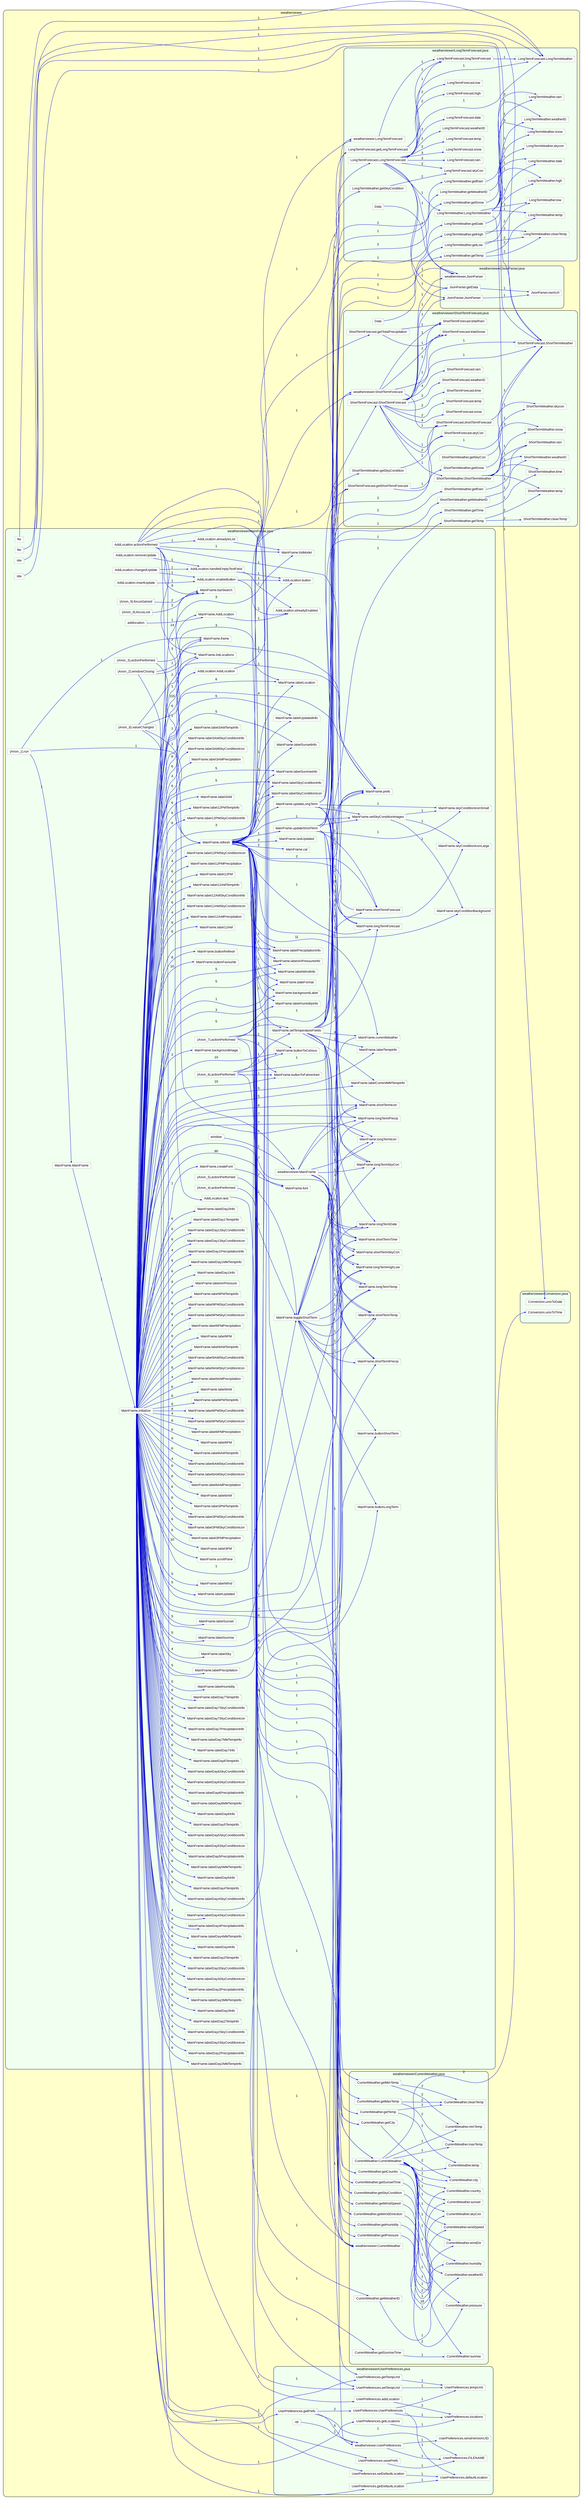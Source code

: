 digraph "" {
  graph [pack="true", packmode="clust", ranksep="1.0", style="rounded,filled", bgcolor="white", fontname="Arial", fontsize="12", label="", compound="true", fillcolor="#FFFFCC", rankdir="LR"];
  node [shape="rectangle", node_initialized="no", fixedsize="false", style="filled", color="grey", fontname="Arial", fontsize="12", width="0.0", height="0.0", fillcolor="white", label="", compound="true"];
  edge [arrowtail="none", dir="forward", arrowhead="normal", fontcolor="black", arrowsize="0.5", ltail="", lhead="", color="black", fontname="Arial", fontsize="12", label="", compound="true"];
  subgraph "cluster_1" {
    graph [label="weatherviewer", fillcolor="#FFFFCC"];
    subgraph "cluster_2" {
      graph [label="weatherviewer/ShortTermForecast.java", fillcolor="#F0FFF0"];
      __N3 [shape="note", style="filled", color="#bebebe", label="ShortTermForecast.ShortTermWeather", fillcolor="#ffffff"];
      __N8 [shape="note", style="filled", color="#bebebe", label="weatherviewer.ShortTermForecast", fillcolor="#ffffff"];
      __N9 [shape="note", style="filled", color="#bebebe", label="ShortTermForecast.shortTermForecast", fillcolor="#ffffff"];
      __N10 [shape="note", style="filled", color="#bebebe", label="ShortTermForecast.totalRain", fillcolor="#ffffff"];
      __N11 [shape="note", style="filled", color="#bebebe", label="ShortTermForecast.totalSnow", fillcolor="#ffffff"];
      __N12 [shape="note", style="filled", color="#bebebe", label="ShortTermWeather.rain", fillcolor="#ffffff"];
      __N13 [shape="note", style="filled", color="#bebebe", label="ShortTermWeather.ShortTermWeather", fillcolor="#ffffff"];
      __N14 [shape="note", style="filled", color="#bebebe", label="ShortTermWeather.skycon", fillcolor="#ffffff"];
      __N15 [shape="note", style="filled", color="#bebebe", label="ShortTermWeather.snow", fillcolor="#ffffff"];
      __N16 [shape="note", style="filled", color="#bebebe", label="ShortTermWeather.temp", fillcolor="#ffffff"];
      __N17 [shape="note", style="filled", color="#bebebe", label="ShortTermWeather.time", fillcolor="#ffffff"];
      __N18 [shape="note", style="filled", color="#bebebe", label="ShortTermWeather.weatherID", fillcolor="#ffffff"];
      __N19 [shape="note", style="filled", color="#bebebe", label="ShortTermWeather.getRain", fillcolor="#ffffff"];
      __N20 [shape="note", style="filled", color="#bebebe", label="ShortTermWeather.getSkyCon", fillcolor="#ffffff"];
      __N21 [shape="note", style="filled", color="#bebebe", label="ShortTermForecast.skyCon", fillcolor="#ffffff"];
      __N22 [shape="note", style="filled", color="#bebebe", label="ShortTermWeather.getSkyCondition", fillcolor="#ffffff"];
      __N23 [shape="note", style="filled", color="#bebebe", label="ShortTermWeather.getSnow", fillcolor="#ffffff"];
      __N24 [shape="note", style="filled", color="#bebebe", label="ShortTermWeather.cleanTemp", fillcolor="#ffffff"];
      __N25 [shape="note", style="filled", color="#bebebe", label="ShortTermWeather.getTemp", fillcolor="#ffffff"];
      __N26 [shape="note", style="filled", color="#bebebe", label="ShortTermWeather.getTime", fillcolor="#ffffff"];
      __N27 [shape="note", style="filled", color="#bebebe", label="ShortTermWeather.getWeatherID", fillcolor="#ffffff"];
      __N28 [shape="note", style="filled", color="#bebebe", label="ShortTermForecast.ShortTermForecast", fillcolor="#ffffff"];
      __N29 [shape="note", style="filled", color="#bebebe", label="ShortTermForecast.rain", fillcolor="#ffffff"];
      __N30 [shape="note", style="filled", color="#bebebe", label="ShortTermForecast.snow", fillcolor="#ffffff"];
      __N31 [shape="note", style="filled", color="#bebebe", label="ShortTermForecast.temp", fillcolor="#ffffff"];
      __N32 [shape="note", style="filled", color="#bebebe", label="ShortTermForecast.time", fillcolor="#ffffff"];
      __N33 [shape="note", style="filled", color="#bebebe", label="ShortTermForecast.weatherID", fillcolor="#ffffff"];
      __N38 [shape="note", style="filled", color="#bebebe", label="Data", fillcolor="#ffffff"];
      __N39 [shape="note", style="filled", color="#bebebe", label="ShortTermForecast.getShortTermForecast", fillcolor="#ffffff"];
      __N40 [shape="note", style="filled", color="#bebebe", label="ShortTermForecast.getTotalPrecipitation", fillcolor="#ffffff"];
      __N304 [shape="none", style="invis,none", label=""];
      __N8 -> __N3 [arrowtail="none", dir="forward", arrowhead="normal", color="#0000cd", label="1"];
      __N8 -> __N9 [arrowtail="none", dir="forward", arrowhead="normal", color="#0000cd", label="1"];
      __N8 -> __N10 [arrowtail="none", dir="forward", arrowhead="normal", color="#0000cd", label="1"];
      __N8 -> __N11 [arrowtail="none", dir="forward", arrowhead="normal", color="#0000cd", label="1"];
      __N13 -> __N12 [arrowtail="none", dir="forward", arrowhead="normal", color="#0000cd", label="1"];
      __N13 -> __N14 [arrowtail="none", dir="forward", arrowhead="normal", color="#0000cd", label="1"];
      __N13 -> __N15 [arrowtail="none", dir="forward", arrowhead="normal", color="#0000cd", label="1"];
      __N13 -> __N16 [arrowtail="none", dir="forward", arrowhead="normal", color="#0000cd", label="1"];
      __N13 -> __N17 [arrowtail="none", dir="forward", arrowhead="normal", color="#0000cd", label="1"];
      __N13 -> __N18 [arrowtail="none", dir="forward", arrowhead="normal", color="#0000cd", label="1"];
      __N19 -> __N12 [arrowtail="none", dir="forward", arrowhead="normal", color="#0000cd", label="3"];
      __N20 -> __N14 [arrowtail="none", dir="forward", arrowhead="normal", color="#0000cd", label="1"];
      __N22 -> __N21 [arrowtail="none", dir="forward", arrowhead="normal", color="#0000cd", label="2"];
      __N23 -> __N15 [arrowtail="none", dir="forward", arrowhead="normal", color="#0000cd", label="3"];
      __N25 -> __N24 [arrowtail="none", dir="forward", arrowhead="normal", color="#0000cd", label="2"];
      __N25 -> __N16 [arrowtail="none", dir="forward", arrowhead="normal", color="#0000cd", label="2"];
      __N26 -> __N17 [arrowtail="none", dir="forward", arrowhead="normal", color="#0000cd", label="1"];
      __N27 -> __N18 [arrowtail="none", dir="forward", arrowhead="normal", color="#0000cd", label="1"];
      __N28 -> __N3 [arrowtail="none", dir="forward", arrowhead="normal", color="#0000cd", label="1"];
      __N28 -> __N13 [arrowtail="none", dir="forward", arrowhead="normal", color="#0000cd", label="1"];
      __N28 -> __N29 [arrowtail="none", dir="forward", arrowhead="normal", color="#0000cd", label="4"];
      __N28 -> __N9 [arrowtail="none", dir="forward", arrowhead="normal", color="#0000cd", label="1"];
      __N28 -> __N21 [arrowtail="none", dir="forward", arrowhead="normal", color="#0000cd", label="2"];
      __N28 -> __N30 [arrowtail="none", dir="forward", arrowhead="normal", color="#0000cd", label="4"];
      __N28 -> __N31 [arrowtail="none", dir="forward", arrowhead="normal", color="#0000cd", label="2"];
      __N28 -> __N32 [arrowtail="none", dir="forward", arrowhead="normal", color="#0000cd", label="2"];
      __N28 -> __N10 [arrowtail="none", dir="forward", arrowhead="normal", color="#0000cd", label="1"];
      __N28 -> __N11 [arrowtail="none", dir="forward", arrowhead="normal", color="#0000cd", label="1"];
      __N28 -> __N33 [arrowtail="none", dir="forward", arrowhead="normal", color="#0000cd", label="2"];
      __N39 -> __N3 [arrowtail="none", dir="forward", arrowhead="normal", color="#0000cd", label="1"];
      __N39 -> __N9 [arrowtail="none", dir="forward", arrowhead="normal", color="#0000cd", label="1"];
      __N40 -> __N10 [arrowtail="none", dir="forward", arrowhead="normal", color="#0000cd", label="1"];
      __N40 -> __N11 [arrowtail="none", dir="forward", arrowhead="normal", color="#0000cd", label="1"];
      __N9 -> __N3 [arrowtail="none", dir="forward", arrowhead="normal", color="#0000cd", label="1"];
    }
    subgraph "cluster_4" {
      graph [label="weatherviewer/MainFrame.java", fillcolor="#F0FFF0"];
      __N5 [shape="none", style="invis,none", label=""];
      __N90 [shape="note", style="filled", color="#bebebe", label="MainFrame.longTermDate", fillcolor="#ffffff"];
      __N91 [shape="note", style="filled", color="#bebebe", label="weatherviewer.MainFrame", fillcolor="#ffffff"];
      __N92 [shape="note", style="filled", color="#bebebe", label="MainFrame.longTermHighLow", fillcolor="#ffffff"];
      __N93 [shape="note", style="filled", color="#bebebe", label="MainFrame.longTermIcon", fillcolor="#ffffff"];
      __N94 [shape="note", style="filled", color="#bebebe", label="MainFrame.longTermPrecip", fillcolor="#ffffff"];
      __N95 [shape="note", style="filled", color="#bebebe", label="MainFrame.longTermSkyCon", fillcolor="#ffffff"];
      __N96 [shape="note", style="filled", color="#bebebe", label="MainFrame.longTermTemp", fillcolor="#ffffff"];
      __N97 [shape="note", style="filled", color="#bebebe", label="MainFrame.shortTermIcon", fillcolor="#ffffff"];
      __N98 [shape="note", style="filled", color="#bebebe", label="MainFrame.shortTermPrecip", fillcolor="#ffffff"];
      __N99 [shape="note", style="filled", color="#bebebe", label="MainFrame.shortTermSkyCon", fillcolor="#ffffff"];
      __N100 [shape="note", style="filled", color="#bebebe", label="MainFrame.shortTermTemp", fillcolor="#ffffff"];
      __N101 [shape="note", style="filled", color="#bebebe", label="MainFrame.shortTermTime", fillcolor="#ffffff"];
      __N102 [shape="note", style="filled", color="#bebebe", label="AddLocation.alreadyEnabled", fillcolor="#ffffff"];
      __N103 [shape="note", style="filled", color="#bebebe", label="MainFrame.AddLocation", fillcolor="#ffffff"];
      __N104 [shape="note", style="filled", color="#bebebe", label="AddLocation.button", fillcolor="#ffffff"];
      __N105 [shape="note", style="filled", color="#bebebe", label="AddLocation.AddLocation", fillcolor="#ffffff"];
      __N106 [shape="note", style="filled", color="#bebebe", label="AddLocation.actionPerformed", fillcolor="#ffffff"];
      __N108 [shape="note", style="filled", color="#bebebe", label="AddLocation.alreadyInList", fillcolor="#ffffff"];
      __N109 [shape="note", style="filled", color="#bebebe", label="AddLocation.test", fillcolor="#ffffff"];
      __N110 [shape="note", style="filled", color="#bebebe", label="MainFrame.barSearch", fillcolor="#ffffff"];
      __N111 [shape="note", style="filled", color="#bebebe", label="MainFrame.listLocations", fillcolor="#ffffff"];
      __N112 [shape="note", style="filled", color="#bebebe", label="MainFrame.listModel", fillcolor="#ffffff"];
      __N113 [shape="note", style="filled", color="#bebebe", label="MainFrame.prefs", fillcolor="#ffffff"];
      __N114 [shape="note", style="filled", color="#bebebe", label="AddLocation.enableButton", fillcolor="#ffffff"];
      __N115 [shape="note", style="filled", color="#bebebe", label="AddLocation.changedUpdate", fillcolor="#ffffff"];
      __N116 [shape="note", style="filled", color="#bebebe", label="AddLocation.handleEmptyTextField", fillcolor="#ffffff"];
      __N117 [shape="note", style="filled", color="#bebebe", label="AddLocation.insertUpdate", fillcolor="#ffffff"];
      __N118 [shape="note", style="filled", color="#bebebe", label="AddLocation.removeUpdate", fillcolor="#ffffff"];
      __N119 [shape="note", style="filled", color="#bebebe", label="MainFrame.initialize", fillcolor="#ffffff"];
      __N120 [shape="note", style="filled", color="#bebebe", label="MainFrame.MainFrame", fillcolor="#ffffff"];
      __N121 [shape="note", style="filled", color="#bebebe", label="MainFrame.font", fillcolor="#ffffff"];
      __N122 [shape="note", style="filled", color="#bebebe", label="MainFrame.createFont", fillcolor="#ffffff"];
      __N123 [shape="note", style="filled", color="#bebebe", label="MainFrame.refresh", fillcolor="#ffffff"];
      __N124 [shape="note", style="filled", color="#bebebe", label="MainFrame.toggleShortTerm", fillcolor="#ffffff"];
      __N125 [shape="note", style="filled", color="#bebebe", label="MainFrame.backgroundImage", fillcolor="#ffffff"];
      __N126 [shape="note", style="filled", color="#bebebe", label="MainFrame.backgroundLabel", fillcolor="#ffffff"];
      __N127 [shape="note", style="filled", color="#bebebe", label="MainFrame.buttonFavourite", fillcolor="#ffffff"];
      __N128 [shape="note", style="filled", color="#bebebe", label="MainFrame.buttonLongTerm", fillcolor="#ffffff"];
      __N129 [shape="note", style="filled", color="#bebebe", label="MainFrame.buttonRefresh", fillcolor="#ffffff"];
      __N130 [shape="note", style="filled", color="#bebebe", label="MainFrame.buttonShortTerm", fillcolor="#ffffff"];
      __N131 [shape="note", style="filled", color="#bebebe", label="MainFrame.buttonToCelsius", fillcolor="#ffffff"];
      __N132 [shape="note", style="filled", color="#bebebe", label="MainFrame.buttonToFahrenheit", fillcolor="#ffffff"];
      __N133 [shape="note", style="filled", color="#bebebe", label="MainFrame.dateFormat", fillcolor="#ffffff"];
      __N134 [shape="note", style="filled", color="#bebebe", label="MainFrame.frame", fillcolor="#ffffff"];
      __N135 [shape="note", style="filled", color="#bebebe", label="MainFrame.label12AM", fillcolor="#ffffff"];
      __N136 [shape="note", style="filled", color="#bebebe", label="MainFrame.label12AMPrecipitation", fillcolor="#ffffff"];
      __N137 [shape="note", style="filled", color="#bebebe", label="MainFrame.label12AMSkyConditionIcon", fillcolor="#ffffff"];
      __N138 [shape="note", style="filled", color="#bebebe", label="MainFrame.label12AMSkyConditionInfo", fillcolor="#ffffff"];
      __N139 [shape="note", style="filled", color="#bebebe", label="MainFrame.label12AMTempInfo", fillcolor="#ffffff"];
      __N140 [shape="note", style="filled", color="#bebebe", label="MainFrame.label12PM", fillcolor="#ffffff"];
      __N141 [shape="note", style="filled", color="#bebebe", label="MainFrame.label12PMPrecipitation", fillcolor="#ffffff"];
      __N142 [shape="note", style="filled", color="#bebebe", label="MainFrame.label12PMSkyConditionIcon", fillcolor="#ffffff"];
      __N143 [shape="note", style="filled", color="#bebebe", label="MainFrame.label12PMSkyConditionInfo", fillcolor="#ffffff"];
      __N144 [shape="note", style="filled", color="#bebebe", label="MainFrame.label12PMTempInfo", fillcolor="#ffffff"];
      __N145 [shape="note", style="filled", color="#bebebe", label="MainFrame.label3AM", fillcolor="#ffffff"];
      __N146 [shape="note", style="filled", color="#bebebe", label="MainFrame.label3AMPrecipitation", fillcolor="#ffffff"];
      __N147 [shape="note", style="filled", color="#bebebe", label="MainFrame.label3AMSkyConditionIcon", fillcolor="#ffffff"];
      __N148 [shape="note", style="filled", color="#bebebe", label="MainFrame.label3AMSkyConditionInfo", fillcolor="#ffffff"];
      __N149 [shape="note", style="filled", color="#bebebe", label="MainFrame.label3AMTempInfo", fillcolor="#ffffff"];
      __N150 [shape="note", style="filled", color="#bebebe", label="MainFrame.label3PM", fillcolor="#ffffff"];
      __N151 [shape="note", style="filled", color="#bebebe", label="MainFrame.label3PMPrecipitation", fillcolor="#ffffff"];
      __N152 [shape="note", style="filled", color="#bebebe", label="MainFrame.label3PMSkyConditionIcon", fillcolor="#ffffff"];
      __N153 [shape="note", style="filled", color="#bebebe", label="MainFrame.label3PMSkyConditionInfo", fillcolor="#ffffff"];
      __N154 [shape="note", style="filled", color="#bebebe", label="MainFrame.label3PMTempInfo", fillcolor="#ffffff"];
      __N155 [shape="note", style="filled", color="#bebebe", label="MainFrame.label6AM", fillcolor="#ffffff"];
      __N156 [shape="note", style="filled", color="#bebebe", label="MainFrame.label6AMPrecipitation", fillcolor="#ffffff"];
      __N157 [shape="note", style="filled", color="#bebebe", label="MainFrame.label6AMSkyConditionIcon", fillcolor="#ffffff"];
      __N158 [shape="note", style="filled", color="#bebebe", label="MainFrame.label6AMSkyConditionInfo", fillcolor="#ffffff"];
      __N159 [shape="note", style="filled", color="#bebebe", label="MainFrame.label6AMTempInfo", fillcolor="#ffffff"];
      __N160 [shape="note", style="filled", color="#bebebe", label="MainFrame.label6PM", fillcolor="#ffffff"];
      __N161 [shape="note", style="filled", color="#bebebe", label="MainFrame.label6PMPrecipitation", fillcolor="#ffffff"];
      __N162 [shape="note", style="filled", color="#bebebe", label="MainFrame.label6PMSkyConditionIcon", fillcolor="#ffffff"];
      __N163 [shape="note", style="filled", color="#bebebe", label="MainFrame.label6PMSkyConditionInfo", fillcolor="#ffffff"];
      __N164 [shape="note", style="filled", color="#bebebe", label="MainFrame.label6PMTempInfo", fillcolor="#ffffff"];
      __N165 [shape="note", style="filled", color="#bebebe", label="MainFrame.label9AM", fillcolor="#ffffff"];
      __N166 [shape="note", style="filled", color="#bebebe", label="MainFrame.label9AMPrecipitation", fillcolor="#ffffff"];
      __N167 [shape="note", style="filled", color="#bebebe", label="MainFrame.label9AMSkyConditionIcon", fillcolor="#ffffff"];
      __N168 [shape="note", style="filled", color="#bebebe", label="MainFrame.label9AMSkyConditionInfo", fillcolor="#ffffff"];
      __N169 [shape="note", style="filled", color="#bebebe", label="MainFrame.label9AMTempInfo", fillcolor="#ffffff"];
      __N170 [shape="note", style="filled", color="#bebebe", label="MainFrame.label9PM", fillcolor="#ffffff"];
      __N171 [shape="note", style="filled", color="#bebebe", label="MainFrame.label9PMPrecipitation", fillcolor="#ffffff"];
      __N172 [shape="note", style="filled", color="#bebebe", label="MainFrame.label9PMSkyConditionIcon", fillcolor="#ffffff"];
      __N173 [shape="note", style="filled", color="#bebebe", label="MainFrame.label9PMSkyConditionInfo", fillcolor="#ffffff"];
      __N174 [shape="note", style="filled", color="#bebebe", label="MainFrame.label9PMTempInfo", fillcolor="#ffffff"];
      __N175 [shape="note", style="filled", color="#bebebe", label="MainFrame.labelAirPressure", fillcolor="#ffffff"];
      __N176 [shape="note", style="filled", color="#bebebe", label="MainFrame.labelAirPressureInfo", fillcolor="#ffffff"];
      __N177 [shape="note", style="filled", color="#bebebe", label="MainFrame.labelCurrentMMTempInfo", fillcolor="#ffffff"];
      __N178 [shape="note", style="filled", color="#bebebe", label="MainFrame.labelDay1Info", fillcolor="#ffffff"];
      __N179 [shape="note", style="filled", color="#bebebe", label="MainFrame.labelDay1MMTempInfo", fillcolor="#ffffff"];
      __N180 [shape="note", style="filled", color="#bebebe", label="MainFrame.labelDay1PrecipitationInfo", fillcolor="#ffffff"];
      __N181 [shape="note", style="filled", color="#bebebe", label="MainFrame.labelDay1SkyConditionIcon", fillcolor="#ffffff"];
      __N182 [shape="note", style="filled", color="#bebebe", label="MainFrame.labelDay1SkyConditionInfo", fillcolor="#ffffff"];
      __N183 [shape="note", style="filled", color="#bebebe", label="MainFrame.labelDay1TempInfo", fillcolor="#ffffff"];
      __N184 [shape="note", style="filled", color="#bebebe", label="MainFrame.labelDay2Info", fillcolor="#ffffff"];
      __N185 [shape="note", style="filled", color="#bebebe", label="MainFrame.labelDay2MMTempInfo", fillcolor="#ffffff"];
      __N186 [shape="note", style="filled", color="#bebebe", label="MainFrame.labelDay2PrecipitationInfo", fillcolor="#ffffff"];
      __N187 [shape="note", style="filled", color="#bebebe", label="MainFrame.labelDay2SkyConditionIcon", fillcolor="#ffffff"];
      __N188 [shape="note", style="filled", color="#bebebe", label="MainFrame.labelDay2SkyConditionInfo", fillcolor="#ffffff"];
      __N189 [shape="note", style="filled", color="#bebebe", label="MainFrame.labelDay2TempInfo", fillcolor="#ffffff"];
      __N190 [shape="note", style="filled", color="#bebebe", label="MainFrame.labelDay3Info", fillcolor="#ffffff"];
      __N191 [shape="note", style="filled", color="#bebebe", label="MainFrame.labelDay3MMTempInfo", fillcolor="#ffffff"];
      __N192 [shape="note", style="filled", color="#bebebe", label="MainFrame.labelDay3PrecipitationInfo", fillcolor="#ffffff"];
      __N193 [shape="note", style="filled", color="#bebebe", label="MainFrame.labelDay3SkyConditionIcon", fillcolor="#ffffff"];
      __N194 [shape="note", style="filled", color="#bebebe", label="MainFrame.labelDay3SkyConditionInfo", fillcolor="#ffffff"];
      __N195 [shape="note", style="filled", color="#bebebe", label="MainFrame.labelDay3TempInfo", fillcolor="#ffffff"];
      __N196 [shape="note", style="filled", color="#bebebe", label="MainFrame.labelDay4Info", fillcolor="#ffffff"];
      __N197 [shape="note", style="filled", color="#bebebe", label="MainFrame.labelDay4MMTempInfo", fillcolor="#ffffff"];
      __N198 [shape="note", style="filled", color="#bebebe", label="MainFrame.labelDay4PrecipitationInfo", fillcolor="#ffffff"];
      __N199 [shape="note", style="filled", color="#bebebe", label="MainFrame.labelDay4SkyConditionIcon", fillcolor="#ffffff"];
      __N200 [shape="note", style="filled", color="#bebebe", label="MainFrame.labelDay4SkyConditionInfo", fillcolor="#ffffff"];
      __N201 [shape="note", style="filled", color="#bebebe", label="MainFrame.labelDay4TempInfo", fillcolor="#ffffff"];
      __N202 [shape="note", style="filled", color="#bebebe", label="MainFrame.labelDay5Info", fillcolor="#ffffff"];
      __N203 [shape="note", style="filled", color="#bebebe", label="MainFrame.labelDay5MMTempInfo", fillcolor="#ffffff"];
      __N204 [shape="note", style="filled", color="#bebebe", label="MainFrame.labelDay5PrecipitationInfo", fillcolor="#ffffff"];
      __N205 [shape="note", style="filled", color="#bebebe", label="MainFrame.labelDay5SkyConditionIcon", fillcolor="#ffffff"];
      __N206 [shape="note", style="filled", color="#bebebe", label="MainFrame.labelDay5SkyConditionInfo", fillcolor="#ffffff"];
      __N207 [shape="note", style="filled", color="#bebebe", label="MainFrame.labelDay5TempInfo", fillcolor="#ffffff"];
      __N208 [shape="note", style="filled", color="#bebebe", label="MainFrame.labelDay6Info", fillcolor="#ffffff"];
      __N209 [shape="note", style="filled", color="#bebebe", label="MainFrame.labelDay6MMTempInfo", fillcolor="#ffffff"];
      __N210 [shape="note", style="filled", color="#bebebe", label="MainFrame.labelDay6PrecipitationInfo", fillcolor="#ffffff"];
      __N211 [shape="note", style="filled", color="#bebebe", label="MainFrame.labelDay6SkyConditionIcon", fillcolor="#ffffff"];
      __N212 [shape="note", style="filled", color="#bebebe", label="MainFrame.labelDay6SkyConditionInfo", fillcolor="#ffffff"];
      __N213 [shape="note", style="filled", color="#bebebe", label="MainFrame.labelDay6TempInfo", fillcolor="#ffffff"];
      __N214 [shape="note", style="filled", color="#bebebe", label="MainFrame.labelDay7Info", fillcolor="#ffffff"];
      __N215 [shape="note", style="filled", color="#bebebe", label="MainFrame.labelDay7MMTempInfo", fillcolor="#ffffff"];
      __N216 [shape="note", style="filled", color="#bebebe", label="MainFrame.labelDay7PrecipitationInfo", fillcolor="#ffffff"];
      __N217 [shape="note", style="filled", color="#bebebe", label="MainFrame.labelDay7SkyConditionIcon", fillcolor="#ffffff"];
      __N218 [shape="note", style="filled", color="#bebebe", label="MainFrame.labelDay7SkyConditionInfo", fillcolor="#ffffff"];
      __N219 [shape="note", style="filled", color="#bebebe", label="MainFrame.labelDay7TempInfo", fillcolor="#ffffff"];
      __N220 [shape="note", style="filled", color="#bebebe", label="MainFrame.labelHumidity", fillcolor="#ffffff"];
      __N221 [shape="note", style="filled", color="#bebebe", label="MainFrame.labelHumidityInfo", fillcolor="#ffffff"];
      __N222 [shape="note", style="filled", color="#bebebe", label="MainFrame.labelLocation", fillcolor="#ffffff"];
      __N223 [shape="note", style="filled", color="#bebebe", label="MainFrame.labelPrecipitation", fillcolor="#ffffff"];
      __N224 [shape="note", style="filled", color="#bebebe", label="MainFrame.labelPrecipitationInfo", fillcolor="#ffffff"];
      __N225 [shape="note", style="filled", color="#bebebe", label="MainFrame.labelSky", fillcolor="#ffffff"];
      __N226 [shape="note", style="filled", color="#bebebe", label="MainFrame.labelSkyConditionIcon", fillcolor="#ffffff"];
      __N227 [shape="note", style="filled", color="#bebebe", label="MainFrame.labelSkyConditionInfo", fillcolor="#ffffff"];
      __N228 [shape="note", style="filled", color="#bebebe", label="MainFrame.labelSunrise", fillcolor="#ffffff"];
      __N229 [shape="note", style="filled", color="#bebebe", label="MainFrame.labelSunriseInfo", fillcolor="#ffffff"];
      __N230 [shape="note", style="filled", color="#bebebe", label="MainFrame.labelSunset", fillcolor="#ffffff"];
      __N231 [shape="note", style="filled", color="#bebebe", label="MainFrame.labelSunsetInfo", fillcolor="#ffffff"];
      __N232 [shape="note", style="filled", color="#bebebe", label="MainFrame.labelTempInfo", fillcolor="#ffffff"];
      __N233 [shape="note", style="filled", color="#bebebe", label="MainFrame.labelUpdated", fillcolor="#ffffff"];
      __N234 [shape="note", style="filled", color="#bebebe", label="MainFrame.labelUpdatedInfo", fillcolor="#ffffff"];
      __N235 [shape="note", style="filled", color="#bebebe", label="MainFrame.labelWind", fillcolor="#ffffff"];
      __N236 [shape="note", style="filled", color="#bebebe", label="MainFrame.labelWindInfo", fillcolor="#ffffff"];
      __N237 [shape="note", style="filled", color="#bebebe", label="MainFrame.scrollPane", fillcolor="#ffffff"];
      __N238 [shape="note", style="filled", color="#bebebe", label="(Anon_2).windowClosing", fillcolor="#ffffff"];
      __N239 [shape="note", style="filled", color="#bebebe", label="(Anon_3).actionPerformed", fillcolor="#ffffff"];
      __N240 [shape="note", style="filled", color="#bebebe", label="(Anon_4).actionPerformed", fillcolor="#ffffff"];
      __N241 [shape="note", style="filled", color="#bebebe", label="(Anon_5).actionPerformed", fillcolor="#ffffff"];
      __N242 [shape="note", style="filled", color="#bebebe", label="(Anon_6).actionPerformed", fillcolor="#ffffff"];
      __N243 [shape="note", style="filled", color="#bebebe", label="MainFrame.setTemperatureFields", fillcolor="#ffffff"];
      __N244 [shape="note", style="filled", color="#bebebe", label="(Anon_7).actionPerformed", fillcolor="#ffffff"];
      __N245 [shape="note", style="filled", color="#bebebe", label="(Anon_8).valueChanged", fillcolor="#ffffff"];
      __N246 [shape="note", style="filled", color="#bebebe", label="(Anon_9).focusGained", fillcolor="#ffffff"];
      __N247 [shape="note", style="filled", color="#bebebe", label="(Anon_9).focusLost", fillcolor="#ffffff"];
      __N248 [shape="note", style="filled", color="#bebebe", label="addlocation", fillcolor="#ffffff"];
      __N249 [shape="note", style="filled", color="#bebebe", label="(Anon_1).run", fillcolor="#ffffff"];
      __N250 [shape="note", style="filled", color="#bebebe", label="window", fillcolor="#ffffff"];
      __N251 [shape="note", style="filled", color="#bebebe", label="MainFrame.setSkyConditionImages", fillcolor="#ffffff"];
      __N252 [shape="note", style="filled", color="#bebebe", label="MainFrame.updateLongTerm", fillcolor="#ffffff"];
      __N253 [shape="note", style="filled", color="#bebebe", label="MainFrame.updateShortTerm", fillcolor="#ffffff"];
      __N254 [shape="note", style="filled", color="#bebebe", label="MainFrame.cal", fillcolor="#ffffff"];
      __N255 [shape="note", style="filled", color="#bebebe", label="MainFrame.currentWeather", fillcolor="#ffffff"];
      __N256 [shape="note", style="filled", color="#bebebe", label="MainFrame.lastUpdated", fillcolor="#ffffff"];
      __N257 [shape="note", style="filled", color="#bebebe", label="MainFrame.longTermForecast", fillcolor="#ffffff"];
      __N258 [shape="note", style="filled", color="#bebebe", label="MainFrame.shortTermForecast", fillcolor="#ffffff"];
      __N259 [shape="note", style="filled", color="#bebebe", label="MainFrame.skyConditionBackground", fillcolor="#ffffff"];
      __N260 [shape="note", style="filled", color="#bebebe", label="MainFrame.skyConditionIconLarge", fillcolor="#ffffff"];
      __N263 [shape="note", style="filled", color="#bebebe", label="MainFrame.skyConditionIconSmall", fillcolor="#ffffff"];
      __N268 [shape="note", style="filled", color="#bebebe", label="stw", fillcolor="#ffffff"];
      __N269 [shape="note", style="filled", color="#bebebe", label="ltw", fillcolor="#ffffff"];
      __N275 [shape="note", style="filled", color="#bebebe", label="ltw", fillcolor="#ffffff"];
      __N276 [shape="note", style="filled", color="#bebebe", label="stw", fillcolor="#ffffff"];
      __N91 -> __N90 [arrowtail="none", dir="forward", arrowhead="normal", color="#0000cd", label="1"];
      __N91 -> __N92 [arrowtail="none", dir="forward", arrowhead="normal", color="#0000cd", label="1"];
      __N91 -> __N93 [arrowtail="none", dir="forward", arrowhead="normal", color="#0000cd", label="1"];
      __N91 -> __N94 [arrowtail="none", dir="forward", arrowhead="normal", color="#0000cd", label="1"];
      __N91 -> __N95 [arrowtail="none", dir="forward", arrowhead="normal", color="#0000cd", label="1"];
      __N91 -> __N96 [arrowtail="none", dir="forward", arrowhead="normal", color="#0000cd", label="1"];
      __N91 -> __N97 [arrowtail="none", dir="forward", arrowhead="normal", color="#0000cd", label="1"];
      __N91 -> __N98 [arrowtail="none", dir="forward", arrowhead="normal", color="#0000cd", label="1"];
      __N91 -> __N99 [arrowtail="none", dir="forward", arrowhead="normal", color="#0000cd", label="1"];
      __N91 -> __N100 [arrowtail="none", dir="forward", arrowhead="normal", color="#0000cd", label="1"];
      __N91 -> __N101 [arrowtail="none", dir="forward", arrowhead="normal", color="#0000cd", label="1"];
      __N103 -> __N102 [arrowtail="none", dir="forward", arrowhead="normal", color="#0000cd", label="1"];
      __N105 -> __N104 [arrowtail="none", dir="forward", arrowhead="normal", color="#0000cd", label="1"];
      __N106 -> __N108 [arrowtail="none", dir="forward", arrowhead="normal", color="#0000cd", label="1"];
      __N106 -> __N109 [arrowtail="none", dir="forward", arrowhead="normal", color="#0000cd", label="3"];
      __N106 -> __N110 [arrowtail="none", dir="forward", arrowhead="normal", color="#0000cd", label="9"];
      __N106 -> __N111 [arrowtail="none", dir="forward", arrowhead="normal", color="#0000cd", label="3"];
      __N106 -> __N112 [arrowtail="none", dir="forward", arrowhead="normal", color="#0000cd", label="1"];
      __N106 -> __N113 [arrowtail="none", dir="forward", arrowhead="normal", color="#0000cd", label="1"];
      __N108 -> __N112 [arrowtail="none", dir="forward", arrowhead="normal", color="#0000cd", label="1"];
      __N115 -> __N114 [arrowtail="none", dir="forward", arrowhead="normal", color="#0000cd", label="1"];
      __N115 -> __N116 [arrowtail="none", dir="forward", arrowhead="normal", color="#0000cd", label="1"];
      __N114 -> __N102 [arrowtail="none", dir="forward", arrowhead="normal", color="#0000cd", label="1"];
      __N114 -> __N104 [arrowtail="none", dir="forward", arrowhead="normal", color="#0000cd", label="1"];
      __N116 -> __N102 [arrowtail="none", dir="forward", arrowhead="normal", color="#0000cd", label="1"];
      __N116 -> __N104 [arrowtail="none", dir="forward", arrowhead="normal", color="#0000cd", label="1"];
      __N117 -> __N114 [arrowtail="none", dir="forward", arrowhead="normal", color="#0000cd", label="1"];
      __N118 -> __N116 [arrowtail="none", dir="forward", arrowhead="normal", color="#0000cd", label="1"];
      __N120 -> __N119 [arrowtail="none", dir="forward", arrowhead="normal", color="#0000cd", label="1"];
      __N122 -> __N121 [arrowtail="none", dir="forward", arrowhead="normal", color="#0000cd", label="2"];
      __N119 -> __N103 [arrowtail="none", dir="forward", arrowhead="normal", color="#0000cd", label="1"];
      __N119 -> __N105 [arrowtail="none", dir="forward", arrowhead="normal", color="#0000cd", label="1"];
      __N119 -> __N122 [arrowtail="none", dir="forward", arrowhead="normal", color="#0000cd", label="1"];
      __N119 -> __N123 [arrowtail="none", dir="forward", arrowhead="normal", color="#0000cd", label="1"];
      __N119 -> __N124 [arrowtail="none", dir="forward", arrowhead="normal", color="#0000cd", label="1"];
      __N119 -> __N125 [arrowtail="none", dir="forward", arrowhead="normal", color="#0000cd", label="2"];
      __N119 -> __N126 [arrowtail="none", dir="forward", arrowhead="normal", color="#0000cd", label="3"];
      __N119 -> __N110 [arrowtail="none", dir="forward", arrowhead="normal", color="#0000cd", label="14"];
      __N119 -> __N127 [arrowtail="none", dir="forward", arrowhead="normal", color="#0000cd", label="10"];
      __N119 -> __N128 [arrowtail="none", dir="forward", arrowhead="normal", color="#0000cd", label="9"];
      __N119 -> __N129 [arrowtail="none", dir="forward", arrowhead="normal", color="#0000cd", label="8"];
      __N119 -> __N130 [arrowtail="none", dir="forward", arrowhead="normal", color="#0000cd", label="9"];
      __N119 -> __N131 [arrowtail="none", dir="forward", arrowhead="normal", color="#0000cd", label="10"];
      __N119 -> __N132 [arrowtail="none", dir="forward", arrowhead="normal", color="#0000cd", label="10"];
      __N119 -> __N133 [arrowtail="none", dir="forward", arrowhead="normal", color="#0000cd", label="1"];
      __N119 -> __N121 [arrowtail="none", dir="forward", arrowhead="normal", color="#0000cd", label="90"];
      __N119 -> __N134 [arrowtail="none", dir="forward", arrowhead="normal", color="#0000cd", label="115"];
      __N119 -> __N135 [arrowtail="none", dir="forward", arrowhead="normal", color="#0000cd", label="6"];
      __N119 -> __N136 [arrowtail="none", dir="forward", arrowhead="normal", color="#0000cd", label="6"];
      __N119 -> __N137 [arrowtail="none", dir="forward", arrowhead="normal", color="#0000cd", label="4"];
      __N119 -> __N138 [arrowtail="none", dir="forward", arrowhead="normal", color="#0000cd", label="6"];
      __N119 -> __N139 [arrowtail="none", dir="forward", arrowhead="normal", color="#0000cd", label="6"];
      __N119 -> __N140 [arrowtail="none", dir="forward", arrowhead="normal", color="#0000cd", label="6"];
      __N119 -> __N141 [arrowtail="none", dir="forward", arrowhead="normal", color="#0000cd", label="6"];
      __N119 -> __N142 [arrowtail="none", dir="forward", arrowhead="normal", color="#0000cd", label="4"];
      __N119 -> __N143 [arrowtail="none", dir="forward", arrowhead="normal", color="#0000cd", label="6"];
      __N119 -> __N144 [arrowtail="none", dir="forward", arrowhead="normal", color="#0000cd", label="6"];
      __N119 -> __N145 [arrowtail="none", dir="forward", arrowhead="normal", color="#0000cd", label="6"];
      __N119 -> __N146 [arrowtail="none", dir="forward", arrowhead="normal", color="#0000cd", label="6"];
      __N119 -> __N147 [arrowtail="none", dir="forward", arrowhead="normal", color="#0000cd", label="4"];
      __N119 -> __N148 [arrowtail="none", dir="forward", arrowhead="normal", color="#0000cd", label="6"];
      __N119 -> __N149 [arrowtail="none", dir="forward", arrowhead="normal", color="#0000cd", label="6"];
      __N119 -> __N150 [arrowtail="none", dir="forward", arrowhead="normal", color="#0000cd", label="6"];
      __N119 -> __N151 [arrowtail="none", dir="forward", arrowhead="normal", color="#0000cd", label="6"];
      __N119 -> __N152 [arrowtail="none", dir="forward", arrowhead="normal", color="#0000cd", label="4"];
      __N119 -> __N153 [arrowtail="none", dir="forward", arrowhead="normal", color="#0000cd", label="6"];
      __N119 -> __N154 [arrowtail="none", dir="forward", arrowhead="normal", color="#0000cd", label="6"];
      __N119 -> __N155 [arrowtail="none", dir="forward", arrowhead="normal", color="#0000cd", label="6"];
      __N119 -> __N156 [arrowtail="none", dir="forward", arrowhead="normal", color="#0000cd", label="6"];
      __N119 -> __N157 [arrowtail="none", dir="forward", arrowhead="normal", color="#0000cd", label="4"];
      __N119 -> __N158 [arrowtail="none", dir="forward", arrowhead="normal", color="#0000cd", label="6"];
      __N119 -> __N159 [arrowtail="none", dir="forward", arrowhead="normal", color="#0000cd", label="6"];
      __N119 -> __N160 [arrowtail="none", dir="forward", arrowhead="normal", color="#0000cd", label="6"];
      __N119 -> __N161 [arrowtail="none", dir="forward", arrowhead="normal", color="#0000cd", label="6"];
      __N119 -> __N162 [arrowtail="none", dir="forward", arrowhead="normal", color="#0000cd", label="4"];
      __N119 -> __N163 [arrowtail="none", dir="forward", arrowhead="normal", color="#0000cd", label="6"];
      __N119 -> __N164 [arrowtail="none", dir="forward", arrowhead="normal", color="#0000cd", label="6"];
      __N119 -> __N165 [arrowtail="none", dir="forward", arrowhead="normal", color="#0000cd", label="6"];
      __N119 -> __N166 [arrowtail="none", dir="forward", arrowhead="normal", color="#0000cd", label="6"];
      __N119 -> __N167 [arrowtail="none", dir="forward", arrowhead="normal", color="#0000cd", label="4"];
      __N119 -> __N168 [arrowtail="none", dir="forward", arrowhead="normal", color="#0000cd", label="6"];
      __N119 -> __N169 [arrowtail="none", dir="forward", arrowhead="normal", color="#0000cd", label="6"];
      __N119 -> __N170 [arrowtail="none", dir="forward", arrowhead="normal", color="#0000cd", label="6"];
      __N119 -> __N171 [arrowtail="none", dir="forward", arrowhead="normal", color="#0000cd", label="6"];
      __N119 -> __N172 [arrowtail="none", dir="forward", arrowhead="normal", color="#0000cd", label="4"];
      __N119 -> __N173 [arrowtail="none", dir="forward", arrowhead="normal", color="#0000cd", label="6"];
      __N119 -> __N174 [arrowtail="none", dir="forward", arrowhead="normal", color="#0000cd", label="6"];
      __N119 -> __N175 [arrowtail="none", dir="forward", arrowhead="normal", color="#0000cd", label="5"];
      __N119 -> __N176 [arrowtail="none", dir="forward", arrowhead="normal", color="#0000cd", label="5"];
      __N119 -> __N177 [arrowtail="none", dir="forward", arrowhead="normal", color="#0000cd", label="5"];
      __N119 -> __N178 [arrowtail="none", dir="forward", arrowhead="normal", color="#0000cd", label="6"];
      __N119 -> __N179 [arrowtail="none", dir="forward", arrowhead="normal", color="#0000cd", label="6"];
      __N119 -> __N180 [arrowtail="none", dir="forward", arrowhead="normal", color="#0000cd", label="6"];
      __N119 -> __N181 [arrowtail="none", dir="forward", arrowhead="normal", color="#0000cd", label="4"];
      __N119 -> __N182 [arrowtail="none", dir="forward", arrowhead="normal", color="#0000cd", label="6"];
      __N119 -> __N183 [arrowtail="none", dir="forward", arrowhead="normal", color="#0000cd", label="6"];
      __N119 -> __N184 [arrowtail="none", dir="forward", arrowhead="normal", color="#0000cd", label="6"];
      __N119 -> __N185 [arrowtail="none", dir="forward", arrowhead="normal", color="#0000cd", label="6"];
      __N119 -> __N186 [arrowtail="none", dir="forward", arrowhead="normal", color="#0000cd", label="6"];
      __N119 -> __N187 [arrowtail="none", dir="forward", arrowhead="normal", color="#0000cd", label="4"];
      __N119 -> __N188 [arrowtail="none", dir="forward", arrowhead="normal", color="#0000cd", label="6"];
      __N119 -> __N189 [arrowtail="none", dir="forward", arrowhead="normal", color="#0000cd", label="6"];
      __N119 -> __N190 [arrowtail="none", dir="forward", arrowhead="normal", color="#0000cd", label="6"];
      __N119 -> __N191 [arrowtail="none", dir="forward", arrowhead="normal", color="#0000cd", label="6"];
      __N119 -> __N192 [arrowtail="none", dir="forward", arrowhead="normal", color="#0000cd", label="6"];
      __N119 -> __N193 [arrowtail="none", dir="forward", arrowhead="normal", color="#0000cd", label="4"];
      __N119 -> __N194 [arrowtail="none", dir="forward", arrowhead="normal", color="#0000cd", label="6"];
      __N119 -> __N195 [arrowtail="none", dir="forward", arrowhead="normal", color="#0000cd", label="6"];
      __N119 -> __N196 [arrowtail="none", dir="forward", arrowhead="normal", color="#0000cd", label="6"];
      __N119 -> __N197 [arrowtail="none", dir="forward", arrowhead="normal", color="#0000cd", label="6"];
      __N119 -> __N198 [arrowtail="none", dir="forward", arrowhead="normal", color="#0000cd", label="6"];
      __N119 -> __N199 [arrowtail="none", dir="forward", arrowhead="normal", color="#0000cd", label="4"];
      __N119 -> __N200 [arrowtail="none", dir="forward", arrowhead="normal", color="#0000cd", label="6"];
      __N119 -> __N201 [arrowtail="none", dir="forward", arrowhead="normal", color="#0000cd", label="6"];
      __N119 -> __N202 [arrowtail="none", dir="forward", arrowhead="normal", color="#0000cd", label="6"];
      __N119 -> __N203 [arrowtail="none", dir="forward", arrowhead="normal", color="#0000cd", label="6"];
      __N119 -> __N204 [arrowtail="none", dir="forward", arrowhead="normal", color="#0000cd", label="6"];
      __N119 -> __N205 [arrowtail="none", dir="forward", arrowhead="normal", color="#0000cd", label="4"];
      __N119 -> __N206 [arrowtail="none", dir="forward", arrowhead="normal", color="#0000cd", label="6"];
      __N119 -> __N207 [arrowtail="none", dir="forward", arrowhead="normal", color="#0000cd", label="6"];
      __N119 -> __N208 [arrowtail="none", dir="forward", arrowhead="normal", color="#0000cd", label="6"];
      __N119 -> __N209 [arrowtail="none", dir="forward", arrowhead="normal", color="#0000cd", label="6"];
      __N119 -> __N210 [arrowtail="none", dir="forward", arrowhead="normal", color="#0000cd", label="6"];
      __N119 -> __N211 [arrowtail="none", dir="forward", arrowhead="normal", color="#0000cd", label="4"];
      __N119 -> __N212 [arrowtail="none", dir="forward", arrowhead="normal", color="#0000cd", label="6"];
      __N119 -> __N213 [arrowtail="none", dir="forward", arrowhead="normal", color="#0000cd", label="6"];
      __N119 -> __N214 [arrowtail="none", dir="forward", arrowhead="normal", color="#0000cd", label="6"];
      __N119 -> __N215 [arrowtail="none", dir="forward", arrowhead="normal", color="#0000cd", label="6"];
      __N119 -> __N216 [arrowtail="none", dir="forward", arrowhead="normal", color="#0000cd", label="6"];
      __N119 -> __N217 [arrowtail="none", dir="forward", arrowhead="normal", color="#0000cd", label="4"];
      __N119 -> __N218 [arrowtail="none", dir="forward", arrowhead="normal", color="#0000cd", label="6"];
      __N119 -> __N219 [arrowtail="none", dir="forward", arrowhead="normal", color="#0000cd", label="6"];
      __N119 -> __N220 [arrowtail="none", dir="forward", arrowhead="normal", color="#0000cd", label="5"];
      __N119 -> __N221 [arrowtail="none", dir="forward", arrowhead="normal", color="#0000cd", label="5"];
      __N119 -> __N222 [arrowtail="none", dir="forward", arrowhead="normal", color="#0000cd", label="6"];
      __N119 -> __N223 [arrowtail="none", dir="forward", arrowhead="normal", color="#0000cd", label="5"];
      __N119 -> __N224 [arrowtail="none", dir="forward", arrowhead="normal", color="#0000cd", label="5"];
      __N119 -> __N225 [arrowtail="none", dir="forward", arrowhead="normal", color="#0000cd", label="4"];
      __N119 -> __N226 [arrowtail="none", dir="forward", arrowhead="normal", color="#0000cd", label="3"];
      __N119 -> __N227 [arrowtail="none", dir="forward", arrowhead="normal", color="#0000cd", label="5"];
      __N119 -> __N228 [arrowtail="none", dir="forward", arrowhead="normal", color="#0000cd", label="5"];
      __N119 -> __N229 [arrowtail="none", dir="forward", arrowhead="normal", color="#0000cd", label="5"];
      __N119 -> __N230 [arrowtail="none", dir="forward", arrowhead="normal", color="#0000cd", label="5"];
      __N119 -> __N231 [arrowtail="none", dir="forward", arrowhead="normal", color="#0000cd", label="5"];
      __N119 -> __N232 [arrowtail="none", dir="forward", arrowhead="normal", color="#0000cd", label="5"];
      __N119 -> __N233 [arrowtail="none", dir="forward", arrowhead="normal", color="#0000cd", label="5"];
      __N119 -> __N234 [arrowtail="none", dir="forward", arrowhead="normal", color="#0000cd", label="5"];
      __N119 -> __N235 [arrowtail="none", dir="forward", arrowhead="normal", color="#0000cd", label="5"];
      __N119 -> __N236 [arrowtail="none", dir="forward", arrowhead="normal", color="#0000cd", label="5"];
      __N119 -> __N111 [arrowtail="none", dir="forward", arrowhead="normal", color="#0000cd", label="6"];
      __N119 -> __N112 [arrowtail="none", dir="forward", arrowhead="normal", color="#0000cd", label="3"];
      __N119 -> __N90 [arrowtail="none", dir="forward", arrowhead="normal", color="#0000cd", label="7"];
      __N119 -> __N92 [arrowtail="none", dir="forward", arrowhead="normal", color="#0000cd", label="7"];
      __N119 -> __N93 [arrowtail="none", dir="forward", arrowhead="normal", color="#0000cd", label="7"];
      __N119 -> __N94 [arrowtail="none", dir="forward", arrowhead="normal", color="#0000cd", label="7"];
      __N119 -> __N95 [arrowtail="none", dir="forward", arrowhead="normal", color="#0000cd", label="7"];
      __N119 -> __N96 [arrowtail="none", dir="forward", arrowhead="normal", color="#0000cd", label="7"];
      __N119 -> __N113 [arrowtail="none", dir="forward", arrowhead="normal", color="#0000cd", label="4"];
      __N119 -> __N237 [arrowtail="none", dir="forward", arrowhead="normal", color="#0000cd", label="10"];
      __N119 -> __N97 [arrowtail="none", dir="forward", arrowhead="normal", color="#0000cd", label="8"];
      __N119 -> __N98 [arrowtail="none", dir="forward", arrowhead="normal", color="#0000cd", label="8"];
      __N119 -> __N99 [arrowtail="none", dir="forward", arrowhead="normal", color="#0000cd", label="8"];
      __N119 -> __N100 [arrowtail="none", dir="forward", arrowhead="normal", color="#0000cd", label="8"];
      __N119 -> __N101 [arrowtail="none", dir="forward", arrowhead="normal", color="#0000cd", label="8"];
      __N238 -> __N134 [arrowtail="none", dir="forward", arrowhead="normal", color="#0000cd", label="1"];
      __N238 -> __N113 [arrowtail="none", dir="forward", arrowhead="normal", color="#0000cd", label="1"];
      __N239 -> __N123 [arrowtail="none", dir="forward", arrowhead="normal", color="#0000cd", label="1"];
      __N239 -> __N222 [arrowtail="none", dir="forward", arrowhead="normal", color="#0000cd", label="3"];
      __N240 -> __N124 [arrowtail="none", dir="forward", arrowhead="normal", color="#0000cd", label="1"];
      __N241 -> __N124 [arrowtail="none", dir="forward", arrowhead="normal", color="#0000cd", label="1"];
      __N242 -> __N243 [arrowtail="none", dir="forward", arrowhead="normal", color="#0000cd", label="1"];
      __N242 -> __N131 [arrowtail="none", dir="forward", arrowhead="normal", color="#0000cd", label="1"];
      __N242 -> __N132 [arrowtail="none", dir="forward", arrowhead="normal", color="#0000cd", label="1"];
      __N242 -> __N113 [arrowtail="none", dir="forward", arrowhead="normal", color="#0000cd", label="1"];
      __N244 -> __N243 [arrowtail="none", dir="forward", arrowhead="normal", color="#0000cd", label="1"];
      __N244 -> __N131 [arrowtail="none", dir="forward", arrowhead="normal", color="#0000cd", label="1"];
      __N244 -> __N132 [arrowtail="none", dir="forward", arrowhead="normal", color="#0000cd", label="1"];
      __N244 -> __N113 [arrowtail="none", dir="forward", arrowhead="normal", color="#0000cd", label="1"];
      __N245 -> __N123 [arrowtail="none", dir="forward", arrowhead="normal", color="#0000cd", label="1"];
      __N245 -> __N111 [arrowtail="none", dir="forward", arrowhead="normal", color="#0000cd", label="2"];
      __N245 -> __N113 [arrowtail="none", dir="forward", arrowhead="normal", color="#0000cd", label="1"];
      __N246 -> __N110 [arrowtail="none", dir="forward", arrowhead="normal", color="#0000cd", label="2"];
      __N247 -> __N110 [arrowtail="none", dir="forward", arrowhead="normal", color="#0000cd", label="2"];
      __N248 -> __N103 [arrowtail="none", dir="forward", arrowhead="normal", color="#0000cd", label="1"];
      __N249 -> __N91 [arrowtail="none", dir="forward", arrowhead="normal", color="#0000cd", label="1"];
      __N249 -> __N120 [arrowtail="none", dir="forward", arrowhead="normal", color="#0000cd", label="1"];
      __N249 -> __N134 [arrowtail="none", dir="forward", arrowhead="normal", color="#0000cd", label="1"];
      __N250 -> __N91 [arrowtail="none", dir="forward", arrowhead="normal", color="#0000cd", label="1"];
      __N123 -> __N251 [arrowtail="none", dir="forward", arrowhead="normal", color="#0000cd", label="1"];
      __N123 -> __N243 [arrowtail="none", dir="forward", arrowhead="normal", color="#0000cd", label="1"];
      __N123 -> __N252 [arrowtail="none", dir="forward", arrowhead="normal", color="#0000cd", label="1"];
      __N123 -> __N253 [arrowtail="none", dir="forward", arrowhead="normal", color="#0000cd", label="1"];
      __N123 -> __N126 [arrowtail="none", dir="forward", arrowhead="normal", color="#0000cd", label="1"];
      __N123 -> __N254 [arrowtail="none", dir="forward", arrowhead="normal", color="#0000cd", label="2"];
      __N123 -> __N255 [arrowtail="none", dir="forward", arrowhead="normal", color="#0000cd", label="11"];
      __N123 -> __N133 [arrowtail="none", dir="forward", arrowhead="normal", color="#0000cd", label="1"];
      __N123 -> __N176 [arrowtail="none", dir="forward", arrowhead="normal", color="#0000cd", label="1"];
      __N123 -> __N221 [arrowtail="none", dir="forward", arrowhead="normal", color="#0000cd", label="1"];
      __N123 -> __N222 [arrowtail="none", dir="forward", arrowhead="normal", color="#0000cd", label="1"];
      __N123 -> __N224 [arrowtail="none", dir="forward", arrowhead="normal", color="#0000cd", label="1"];
      __N123 -> __N226 [arrowtail="none", dir="forward", arrowhead="normal", color="#0000cd", label="1"];
      __N123 -> __N227 [arrowtail="none", dir="forward", arrowhead="normal", color="#0000cd", label="1"];
      __N123 -> __N229 [arrowtail="none", dir="forward", arrowhead="normal", color="#0000cd", label="1"];
      __N123 -> __N231 [arrowtail="none", dir="forward", arrowhead="normal", color="#0000cd", label="1"];
      __N123 -> __N234 [arrowtail="none", dir="forward", arrowhead="normal", color="#0000cd", label="1"];
      __N123 -> __N236 [arrowtail="none", dir="forward", arrowhead="normal", color="#0000cd", label="1"];
      __N123 -> __N256 [arrowtail="none", dir="forward", arrowhead="normal", color="#0000cd", label="2"];
      __N123 -> __N257 [arrowtail="none", dir="forward", arrowhead="normal", color="#0000cd", label="1"];
      __N123 -> __N258 [arrowtail="none", dir="forward", arrowhead="normal", color="#0000cd", label="2"];
      __N123 -> __N259 [arrowtail="none", dir="forward", arrowhead="normal", color="#0000cd", label="1"];
      __N123 -> __N260 [arrowtail="none", dir="forward", arrowhead="normal", color="#0000cd", label="1"];
      __N251 -> __N259 [arrowtail="none", dir="forward", arrowhead="normal", color="#0000cd", label="1"];
      __N251 -> __N260 [arrowtail="none", dir="forward", arrowhead="normal", color="#0000cd", label="1"];
      __N251 -> __N263 [arrowtail="none", dir="forward", arrowhead="normal", color="#0000cd", label="1"];
      __N243 -> __N255 [arrowtail="none", dir="forward", arrowhead="normal", color="#0000cd", label="4"];
      __N243 -> __N177 [arrowtail="none", dir="forward", arrowhead="normal", color="#0000cd", label="1"];
      __N243 -> __N232 [arrowtail="none", dir="forward", arrowhead="normal", color="#0000cd", label="1"];
      __N243 -> __N257 [arrowtail="none", dir="forward", arrowhead="normal", color="#0000cd", label="1"];
      __N243 -> __N92 [arrowtail="none", dir="forward", arrowhead="normal", color="#0000cd", label="1"];
      __N243 -> __N96 [arrowtail="none", dir="forward", arrowhead="normal", color="#0000cd", label="1"];
      __N243 -> __N113 [arrowtail="none", dir="forward", arrowhead="normal", color="#0000cd", label="1"];
      __N243 -> __N258 [arrowtail="none", dir="forward", arrowhead="normal", color="#0000cd", label="1"];
      __N243 -> __N100 [arrowtail="none", dir="forward", arrowhead="normal", color="#0000cd", label="1"];
      __N124 -> __N128 [arrowtail="none", dir="forward", arrowhead="normal", color="#0000cd", label="2"];
      __N124 -> __N130 [arrowtail="none", dir="forward", arrowhead="normal", color="#0000cd", label="2"];
      __N124 -> __N90 [arrowtail="none", dir="forward", arrowhead="normal", color="#0000cd", label="1"];
      __N124 -> __N92 [arrowtail="none", dir="forward", arrowhead="normal", color="#0000cd", label="1"];
      __N124 -> __N93 [arrowtail="none", dir="forward", arrowhead="normal", color="#0000cd", label="1"];
      __N124 -> __N94 [arrowtail="none", dir="forward", arrowhead="normal", color="#0000cd", label="1"];
      __N124 -> __N95 [arrowtail="none", dir="forward", arrowhead="normal", color="#0000cd", label="1"];
      __N124 -> __N96 [arrowtail="none", dir="forward", arrowhead="normal", color="#0000cd", label="1"];
      __N124 -> __N97 [arrowtail="none", dir="forward", arrowhead="normal", color="#0000cd", label="1"];
      __N124 -> __N98 [arrowtail="none", dir="forward", arrowhead="normal", color="#0000cd", label="1"];
      __N124 -> __N99 [arrowtail="none", dir="forward", arrowhead="normal", color="#0000cd", label="1"];
      __N124 -> __N100 [arrowtail="none", dir="forward", arrowhead="normal", color="#0000cd", label="1"];
      __N124 -> __N101 [arrowtail="none", dir="forward", arrowhead="normal", color="#0000cd", label="1"];
      __N252 -> __N251 [arrowtail="none", dir="forward", arrowhead="normal", color="#0000cd", label="1"];
      __N252 -> __N90 [arrowtail="none", dir="forward", arrowhead="normal", color="#0000cd", label="1"];
      __N252 -> __N257 [arrowtail="none", dir="forward", arrowhead="normal", color="#0000cd", label="1"];
      __N252 -> __N93 [arrowtail="none", dir="forward", arrowhead="normal", color="#0000cd", label="1"];
      __N252 -> __N94 [arrowtail="none", dir="forward", arrowhead="normal", color="#0000cd", label="3"];
      __N252 -> __N95 [arrowtail="none", dir="forward", arrowhead="normal", color="#0000cd", label="1"];
      __N252 -> __N263 [arrowtail="none", dir="forward", arrowhead="normal", color="#0000cd", label="1"];
      __N253 -> __N251 [arrowtail="none", dir="forward", arrowhead="normal", color="#0000cd", label="1"];
      __N253 -> __N258 [arrowtail="none", dir="forward", arrowhead="normal", color="#0000cd", label="1"];
      __N253 -> __N97 [arrowtail="none", dir="forward", arrowhead="normal", color="#0000cd", label="1"];
      __N253 -> __N98 [arrowtail="none", dir="forward", arrowhead="normal", color="#0000cd", label="3"];
      __N253 -> __N99 [arrowtail="none", dir="forward", arrowhead="normal", color="#0000cd", label="1"];
      __N253 -> __N101 [arrowtail="none", dir="forward", arrowhead="normal", color="#0000cd", label="1"];
      __N253 -> __N263 [arrowtail="none", dir="forward", arrowhead="normal", color="#0000cd", label="1"];
    }
    subgraph "cluster_6" {
      graph [label="weatherviewer/LongTermForecast.java", fillcolor="#F0FFF0"];
      __N7 [shape="note", style="filled", color="#bebebe", label="LongTermForecast.LongTermWeather", fillcolor="#ffffff"];
      __N261 [shape="note", style="filled", color="#bebebe", label="weatherviewer.LongTermForecast", fillcolor="#ffffff"];
      __N262 [shape="note", style="filled", color="#bebebe", label="LongTermForecast.LongTermForecast", fillcolor="#ffffff"];
      __N264 [shape="note", style="filled", color="#bebebe", label="LongTermForecast.getLongTermForecast", fillcolor="#ffffff"];
      __N265 [shape="note", style="filled", color="#bebebe", label="LongTermWeather.getTemp", fillcolor="#ffffff"];
      __N266 [shape="note", style="filled", color="#bebebe", label="LongTermWeather.getLow", fillcolor="#ffffff"];
      __N267 [shape="note", style="filled", color="#bebebe", label="LongTermWeather.getHigh", fillcolor="#ffffff"];
      __N270 [shape="note", style="filled", color="#bebebe", label="LongTermWeather.getDate", fillcolor="#ffffff"];
      __N271 [shape="note", style="filled", color="#bebebe", label="LongTermWeather.getWeatherID", fillcolor="#ffffff"];
      __N272 [shape="note", style="filled", color="#bebebe", label="LongTermWeather.getSkyCondition", fillcolor="#ffffff"];
      __N273 [shape="note", style="filled", color="#bebebe", label="LongTermWeather.getRain", fillcolor="#ffffff"];
      __N274 [shape="note", style="filled", color="#bebebe", label="LongTermWeather.getSnow", fillcolor="#ffffff"];
      __N277 [shape="note", style="filled", color="#bebebe", label="LongTermForecast.longTermForecast", fillcolor="#ffffff"];
      __N278 [shape="note", style="filled", color="#bebebe", label="LongTermWeather.LongTermWeather", fillcolor="#ffffff"];
      __N279 [shape="note", style="filled", color="#bebebe", label="LongTermForecast.date", fillcolor="#ffffff"];
      __N280 [shape="note", style="filled", color="#bebebe", label="LongTermForecast.high", fillcolor="#ffffff"];
      __N281 [shape="note", style="filled", color="#bebebe", label="LongTermForecast.low", fillcolor="#ffffff"];
      __N282 [shape="note", style="filled", color="#bebebe", label="LongTermForecast.rain", fillcolor="#ffffff"];
      __N283 [shape="note", style="filled", color="#bebebe", label="LongTermForecast.skyCon", fillcolor="#ffffff"];
      __N284 [shape="note", style="filled", color="#bebebe", label="LongTermForecast.snow", fillcolor="#ffffff"];
      __N285 [shape="note", style="filled", color="#bebebe", label="LongTermForecast.temp", fillcolor="#ffffff"];
      __N286 [shape="note", style="filled", color="#bebebe", label="LongTermForecast.weatherID", fillcolor="#ffffff"];
      __N287 [shape="note", style="filled", color="#bebebe", label="LongTermWeather.cleanTemp", fillcolor="#ffffff"];
      __N288 [shape="note", style="filled", color="#bebebe", label="LongTermWeather.temp", fillcolor="#ffffff"];
      __N289 [shape="note", style="filled", color="#bebebe", label="LongTermWeather.low", fillcolor="#ffffff"];
      __N290 [shape="note", style="filled", color="#bebebe", label="LongTermWeather.high", fillcolor="#ffffff"];
      __N291 [shape="note", style="filled", color="#bebebe", label="LongTermWeather.date", fillcolor="#ffffff"];
      __N292 [shape="note", style="filled", color="#bebebe", label="LongTermWeather.weatherID", fillcolor="#ffffff"];
      __N293 [shape="note", style="filled", color="#bebebe", label="LongTermWeather.rain", fillcolor="#ffffff"];
      __N294 [shape="note", style="filled", color="#bebebe", label="LongTermWeather.snow", fillcolor="#ffffff"];
      __N296 [shape="note", style="filled", color="#bebebe", label="LongTermWeather.skycon", fillcolor="#ffffff"];
      __N297 [shape="note", style="filled", color="#bebebe", label="Data", fillcolor="#ffffff"];
      __N300 [shape="none", style="invis,none", label=""];
      __N261 -> __N277 [arrowtail="none", dir="forward", arrowhead="normal", color="#0000cd", label="1"];
      __N262 -> __N7 [arrowtail="none", dir="forward", arrowhead="normal", color="#0000cd", label="1"];
      __N262 -> __N278 [arrowtail="none", dir="forward", arrowhead="normal", color="#0000cd", label="1"];
      __N262 -> __N279 [arrowtail="none", dir="forward", arrowhead="normal", color="#0000cd", label="2"];
      __N262 -> __N280 [arrowtail="none", dir="forward", arrowhead="normal", color="#0000cd", label="2"];
      __N262 -> __N277 [arrowtail="none", dir="forward", arrowhead="normal", color="#0000cd", label="1"];
      __N262 -> __N281 [arrowtail="none", dir="forward", arrowhead="normal", color="#0000cd", label="2"];
      __N262 -> __N282 [arrowtail="none", dir="forward", arrowhead="normal", color="#0000cd", label="3"];
      __N262 -> __N283 [arrowtail="none", dir="forward", arrowhead="normal", color="#0000cd", label="2"];
      __N262 -> __N284 [arrowtail="none", dir="forward", arrowhead="normal", color="#0000cd", label="3"];
      __N262 -> __N285 [arrowtail="none", dir="forward", arrowhead="normal", color="#0000cd", label="2"];
      __N262 -> __N286 [arrowtail="none", dir="forward", arrowhead="normal", color="#0000cd", label="2"];
      __N264 -> __N7 [arrowtail="none", dir="forward", arrowhead="normal", color="#0000cd", label="1"];
      __N264 -> __N277 [arrowtail="none", dir="forward", arrowhead="normal", color="#0000cd", label="1"];
      __N265 -> __N287 [arrowtail="none", dir="forward", arrowhead="normal", color="#0000cd", label="2"];
      __N265 -> __N288 [arrowtail="none", dir="forward", arrowhead="normal", color="#0000cd", label="2"];
      __N266 -> __N287 [arrowtail="none", dir="forward", arrowhead="normal", color="#0000cd", label="2"];
      __N266 -> __N289 [arrowtail="none", dir="forward", arrowhead="normal", color="#0000cd", label="2"];
      __N267 -> __N287 [arrowtail="none", dir="forward", arrowhead="normal", color="#0000cd", label="2"];
      __N267 -> __N290 [arrowtail="none", dir="forward", arrowhead="normal", color="#0000cd", label="2"];
      __N270 -> __N291 [arrowtail="none", dir="forward", arrowhead="normal", color="#0000cd", label="1"];
      __N271 -> __N292 [arrowtail="none", dir="forward", arrowhead="normal", color="#0000cd", label="1"];
      __N272 -> __N283 [arrowtail="none", dir="forward", arrowhead="normal", color="#0000cd", label="2"];
      __N273 -> __N293 [arrowtail="none", dir="forward", arrowhead="normal", color="#0000cd", label="3"];
      __N274 -> __N294 [arrowtail="none", dir="forward", arrowhead="normal", color="#0000cd", label="3"];
      __N278 -> __N291 [arrowtail="none", dir="forward", arrowhead="normal", color="#0000cd", label="1"];
      __N278 -> __N290 [arrowtail="none", dir="forward", arrowhead="normal", color="#0000cd", label="1"];
      __N278 -> __N289 [arrowtail="none", dir="forward", arrowhead="normal", color="#0000cd", label="1"];
      __N278 -> __N293 [arrowtail="none", dir="forward", arrowhead="normal", color="#0000cd", label="1"];
      __N278 -> __N296 [arrowtail="none", dir="forward", arrowhead="normal", color="#0000cd", label="1"];
      __N278 -> __N294 [arrowtail="none", dir="forward", arrowhead="normal", color="#0000cd", label="1"];
      __N278 -> __N288 [arrowtail="none", dir="forward", arrowhead="normal", color="#0000cd", label="1"];
      __N278 -> __N292 [arrowtail="none", dir="forward", arrowhead="normal", color="#0000cd", label="1"];
      __N277 -> __N7 [arrowtail="none", dir="forward", arrowhead="normal", color="#0000cd", label="1"];
    }
    subgraph "cluster_34" {
      graph [label="weatherviewer/JsonParser.java", fillcolor="#F0FFF0"];
      __N35 [shape="note", style="filled", color="#bebebe", label="weatherviewer.JsonParser", fillcolor="#ffffff"];
      __N36 [shape="note", style="filled", color="#bebebe", label="JsonParser.JsonParser", fillcolor="#ffffff"];
      __N37 [shape="note", style="filled", color="#bebebe", label="JsonParser.getData", fillcolor="#ffffff"];
      __N41 [shape="note", style="filled", color="#bebebe", label="JsonParser.owmUrl", fillcolor="#ffffff"];
      __N303 [shape="none", style="invis,none", label=""];
      __N36 -> __N41 [arrowtail="none", dir="forward", arrowhead="normal", color="#0000cd", label="1"];
      __N37 -> __N41 [arrowtail="none", dir="forward", arrowhead="normal", color="#0000cd", label="1"];
    }
    subgraph "cluster_42" {
      graph [label="weatherviewer/UserPreferences.java", fillcolor="#F0FFF0"];
      __N43 [shape="note", style="filled", color="#bebebe", label="UserPreferences.FILENAME", fillcolor="#ffffff"];
      __N44 [shape="note", style="filled", color="#bebebe", label="weatherviewer.UserPreferences", fillcolor="#ffffff"];
      __N45 [shape="note", style="filled", color="#bebebe", label="UserPreferences.serialVersionUID", fillcolor="#ffffff"];
      __N46 [shape="note", style="filled", color="#bebebe", label="UserPreferences.defaultLocation", fillcolor="#ffffff"];
      __N47 [shape="note", style="filled", color="#bebebe", label="UserPreferences.UserPreferences", fillcolor="#ffffff"];
      __N48 [shape="note", style="filled", color="#bebebe", label="UserPreferences.locations", fillcolor="#ffffff"];
      __N49 [shape="note", style="filled", color="#bebebe", label="UserPreferences.tempUnit", fillcolor="#ffffff"];
      __N50 [shape="note", style="filled", color="#bebebe", label="UserPreferences.addLocation", fillcolor="#ffffff"];
      __N51 [shape="note", style="filled", color="#bebebe", label="UserPreferences.getDefaultLocation", fillcolor="#ffffff"];
      __N52 [shape="note", style="filled", color="#bebebe", label="UserPreferences.getLocations", fillcolor="#ffffff"];
      __N53 [shape="note", style="filled", color="#bebebe", label="UserPreferences.getPrefs", fillcolor="#ffffff"];
      __N54 [shape="note", style="filled", color="#bebebe", label="UserPreferences.getTempUnit", fillcolor="#ffffff"];
      __N55 [shape="note", style="filled", color="#bebebe", label="UserPreferences.savePrefs", fillcolor="#ffffff"];
      __N56 [shape="note", style="filled", color="#bebebe", label="up", fillcolor="#ffffff"];
      __N57 [shape="note", style="filled", color="#bebebe", label="UserPreferences.setDefaultLocation", fillcolor="#ffffff"];
      __N58 [shape="note", style="filled", color="#bebebe", label="UserPreferences.setTempUnit", fillcolor="#ffffff"];
      __N299 [shape="none", style="invis,none", label=""];
      __N44 -> __N43 [arrowtail="none", dir="forward", arrowhead="normal", color="#0000cd", label="1"];
      __N44 -> __N45 [arrowtail="none", dir="forward", arrowhead="normal", color="#0000cd", label="1"];
      __N47 -> __N46 [arrowtail="none", dir="forward", arrowhead="normal", color="#0000cd", label="1"];
      __N47 -> __N48 [arrowtail="none", dir="forward", arrowhead="normal", color="#0000cd", label="1"];
      __N47 -> __N49 [arrowtail="none", dir="forward", arrowhead="normal", color="#0000cd", label="1"];
      __N50 -> __N48 [arrowtail="none", dir="forward", arrowhead="normal", color="#0000cd", label="2"];
      __N51 -> __N46 [arrowtail="none", dir="forward", arrowhead="normal", color="#0000cd", label="1"];
      __N52 -> __N48 [arrowtail="none", dir="forward", arrowhead="normal", color="#0000cd", label="1"];
      __N53 -> __N44 [arrowtail="none", dir="forward", arrowhead="normal", color="#0000cd", label="5"];
      __N53 -> __N47 [arrowtail="none", dir="forward", arrowhead="normal", color="#0000cd", label="2"];
      __N53 -> __N43 [arrowtail="none", dir="forward", arrowhead="normal", color="#0000cd", label="1"];
      __N54 -> __N49 [arrowtail="none", dir="forward", arrowhead="normal", color="#0000cd", label="1"];
      __N55 -> __N43 [arrowtail="none", dir="forward", arrowhead="normal", color="#0000cd", label="1"];
      __N56 -> __N44 [arrowtail="none", dir="forward", arrowhead="normal", color="#0000cd", label="1"];
      __N57 -> __N46 [arrowtail="none", dir="forward", arrowhead="normal", color="#0000cd", label="1"];
      __N58 -> __N49 [arrowtail="none", dir="forward", arrowhead="normal", color="#0000cd", label="1"];
    }
    subgraph "cluster_59" {
      graph [label="weatherviewer/Conversion.java", fillcolor="#F0FFF0"];
      __N60 [shape="note", style="filled", color="#bebebe", label="Conversion.unixToTime", fillcolor="#ffffff"];
      __N295 [shape="note", style="filled", color="#bebebe", label="Conversion.unixToDate", fillcolor="#ffffff"];
      __N302 [shape="none", style="invis,none", label=""];
    }
    subgraph "cluster_61" {
      graph [label="weatherviewer/CurrentWeather.java", fillcolor="#F0FFF0"];
      __N62 [shape="note", style="filled", color="#bebebe", label="CurrentWeather.CurrentWeather", fillcolor="#ffffff"];
      __N63 [shape="note", style="filled", color="#bebebe", label="CurrentWeather.city", fillcolor="#ffffff"];
      __N64 [shape="note", style="filled", color="#bebebe", label="CurrentWeather.country", fillcolor="#ffffff"];
      __N65 [shape="note", style="filled", color="#bebebe", label="CurrentWeather.humidity", fillcolor="#ffffff"];
      __N66 [shape="note", style="filled", color="#bebebe", label="CurrentWeather.maxTemp", fillcolor="#ffffff"];
      __N67 [shape="note", style="filled", color="#bebebe", label="CurrentWeather.minTemp", fillcolor="#ffffff"];
      __N68 [shape="note", style="filled", color="#bebebe", label="CurrentWeather.pressure", fillcolor="#ffffff"];
      __N69 [shape="note", style="filled", color="#bebebe", label="CurrentWeather.skyCon", fillcolor="#ffffff"];
      __N70 [shape="note", style="filled", color="#bebebe", label="CurrentWeather.sunrise", fillcolor="#ffffff"];
      __N71 [shape="note", style="filled", color="#bebebe", label="CurrentWeather.sunset", fillcolor="#ffffff"];
      __N72 [shape="note", style="filled", color="#bebebe", label="CurrentWeather.temp", fillcolor="#ffffff"];
      __N73 [shape="note", style="filled", color="#bebebe", label="CurrentWeather.weatherID", fillcolor="#ffffff"];
      __N74 [shape="note", style="filled", color="#bebebe", label="CurrentWeather.windDir", fillcolor="#ffffff"];
      __N75 [shape="note", style="filled", color="#bebebe", label="CurrentWeather.windSpeed", fillcolor="#ffffff"];
      __N76 [shape="note", style="filled", color="#bebebe", label="CurrentWeather.getCity", fillcolor="#ffffff"];
      __N77 [shape="note", style="filled", color="#bebebe", label="CurrentWeather.getCountry", fillcolor="#ffffff"];
      __N78 [shape="note", style="filled", color="#bebebe", label="CurrentWeather.getHumidity", fillcolor="#ffffff"];
      __N79 [shape="note", style="filled", color="#bebebe", label="CurrentWeather.cleanTemp", fillcolor="#ffffff"];
      __N80 [shape="note", style="filled", color="#bebebe", label="CurrentWeather.getMaxTemp", fillcolor="#ffffff"];
      __N81 [shape="note", style="filled", color="#bebebe", label="CurrentWeather.getMinTemp", fillcolor="#ffffff"];
      __N82 [shape="note", style="filled", color="#bebebe", label="CurrentWeather.getPressure", fillcolor="#ffffff"];
      __N83 [shape="note", style="filled", color="#bebebe", label="CurrentWeather.getSkyCondition", fillcolor="#ffffff"];
      __N84 [shape="note", style="filled", color="#bebebe", label="CurrentWeather.getSunriseTime", fillcolor="#ffffff"];
      __N85 [shape="note", style="filled", color="#bebebe", label="CurrentWeather.getSunsetTime", fillcolor="#ffffff"];
      __N86 [shape="note", style="filled", color="#bebebe", label="CurrentWeather.getTemp", fillcolor="#ffffff"];
      __N87 [shape="note", style="filled", color="#bebebe", label="CurrentWeather.getWeatherID", fillcolor="#ffffff"];
      __N88 [shape="note", style="filled", color="#bebebe", label="CurrentWeather.getWindDirection", fillcolor="#ffffff"];
      __N89 [shape="note", style="filled", color="#bebebe", label="CurrentWeather.getWindSpeed", fillcolor="#ffffff"];
      __N107 [shape="note", style="filled", color="#bebebe", label="weatherviewer.CurrentWeather", fillcolor="#ffffff"];
      __N298 [shape="none", style="invis,none", label=""];
      __N62 -> __N63 [arrowtail="none", dir="forward", arrowhead="normal", color="#0000cd", label="1"];
      __N62 -> __N64 [arrowtail="none", dir="forward", arrowhead="normal", color="#0000cd", label="1"];
      __N62 -> __N65 [arrowtail="none", dir="forward", arrowhead="normal", color="#0000cd", label="1"];
      __N62 -> __N66 [arrowtail="none", dir="forward", arrowhead="normal", color="#0000cd", label="1"];
      __N62 -> __N67 [arrowtail="none", dir="forward", arrowhead="normal", color="#0000cd", label="1"];
      __N62 -> __N68 [arrowtail="none", dir="forward", arrowhead="normal", color="#0000cd", label="1"];
      __N62 -> __N69 [arrowtail="none", dir="forward", arrowhead="normal", color="#0000cd", label="1"];
      __N62 -> __N70 [arrowtail="none", dir="forward", arrowhead="normal", color="#0000cd", label="1"];
      __N62 -> __N71 [arrowtail="none", dir="forward", arrowhead="normal", color="#0000cd", label="1"];
      __N62 -> __N72 [arrowtail="none", dir="forward", arrowhead="normal", color="#0000cd", label="1"];
      __N62 -> __N73 [arrowtail="none", dir="forward", arrowhead="normal", color="#0000cd", label="1"];
      __N62 -> __N74 [arrowtail="none", dir="forward", arrowhead="normal", color="#0000cd", label="1"];
      __N62 -> __N75 [arrowtail="none", dir="forward", arrowhead="normal", color="#0000cd", label="1"];
      __N76 -> __N63 [arrowtail="none", dir="forward", arrowhead="normal", color="#0000cd", label="2"];
      __N77 -> __N64 [arrowtail="none", dir="forward", arrowhead="normal", color="#0000cd", label="1"];
      __N78 -> __N65 [arrowtail="none", dir="forward", arrowhead="normal", color="#0000cd", label="1"];
      __N80 -> __N79 [arrowtail="none", dir="forward", arrowhead="normal", color="#0000cd", label="2"];
      __N80 -> __N66 [arrowtail="none", dir="forward", arrowhead="normal", color="#0000cd", label="2"];
      __N81 -> __N79 [arrowtail="none", dir="forward", arrowhead="normal", color="#0000cd", label="2"];
      __N81 -> __N67 [arrowtail="none", dir="forward", arrowhead="normal", color="#0000cd", label="2"];
      __N82 -> __N68 [arrowtail="none", dir="forward", arrowhead="normal", color="#0000cd", label="2"];
      __N83 -> __N69 [arrowtail="none", dir="forward", arrowhead="normal", color="#0000cd", label="2"];
      __N84 -> __N70 [arrowtail="none", dir="forward", arrowhead="normal", color="#0000cd", label="1"];
      __N85 -> __N71 [arrowtail="none", dir="forward", arrowhead="normal", color="#0000cd", label="1"];
      __N86 -> __N79 [arrowtail="none", dir="forward", arrowhead="normal", color="#0000cd", label="2"];
      __N86 -> __N72 [arrowtail="none", dir="forward", arrowhead="normal", color="#0000cd", label="2"];
      __N87 -> __N73 [arrowtail="none", dir="forward", arrowhead="normal", color="#0000cd", label="1"];
      __N88 -> __N74 [arrowtail="none", dir="forward", arrowhead="normal", color="#0000cd", label="18"];
      __N89 -> __N75 [arrowtail="none", dir="forward", arrowhead="normal", color="#0000cd", label="1"];
    }
    __N301 [shape="none", style="invis,none", label=""];
    __N5 -> __N3 [arrowtail="none", dir="forward", arrowhead="normal", ltail="cluster_4", color="#0000cd", label="1"];
    __N5 -> __N7 [arrowtail="none", dir="forward", arrowhead="normal", ltail="cluster_4", color="#0000cd", label="1"];
    __N28 -> __N35 [arrowtail="none", dir="forward", arrowhead="normal", color="#0000cd", label="1"];
    __N28 -> __N36 [arrowtail="none", dir="forward", arrowhead="normal", color="#0000cd", label="1"];
    __N28 -> __N37 [arrowtail="none", dir="forward", arrowhead="normal", color="#0000cd", label="1"];
    __N38 -> __N35 [arrowtail="none", dir="forward", arrowhead="normal", color="#0000cd", label="1"];
    __N62 -> __N60 [arrowtail="none", dir="forward", arrowhead="normal", color="#0000cd", label="2"];
    __N106 -> __N50 [arrowtail="none", dir="forward", arrowhead="normal", color="#0000cd", label="1"];
    __N106 -> __N107 [arrowtail="none", dir="forward", arrowhead="normal", color="#0000cd", label="1"];
    __N106 -> __N62 [arrowtail="none", dir="forward", arrowhead="normal", color="#0000cd", label="1"];
    __N106 -> __N76 [arrowtail="none", dir="forward", arrowhead="normal", color="#0000cd", label="1"];
    __N106 -> __N77 [arrowtail="none", dir="forward", arrowhead="normal", color="#0000cd", label="1"];
    __N109 -> __N107 [arrowtail="none", dir="forward", arrowhead="normal", color="#0000cd", label="1"];
    __N119 -> __N51 [arrowtail="none", dir="forward", arrowhead="normal", color="#0000cd", label="1"];
    __N119 -> __N52 [arrowtail="none", dir="forward", arrowhead="normal", color="#0000cd", label="1"];
    __N119 -> __N53 [arrowtail="none", dir="forward", arrowhead="normal", color="#0000cd", label="1"];
    __N119 -> __N54 [arrowtail="none", dir="forward", arrowhead="normal", color="#0000cd", label="1"];
    __N238 -> __N55 [arrowtail="none", dir="forward", arrowhead="normal", color="#0000cd", label="1"];
    __N242 -> __N58 [arrowtail="none", dir="forward", arrowhead="normal", color="#0000cd", label="1"];
    __N244 -> __N58 [arrowtail="none", dir="forward", arrowhead="normal", color="#0000cd", label="1"];
    __N245 -> __N57 [arrowtail="none", dir="forward", arrowhead="normal", color="#0000cd", label="1"];
    __N123 -> __N8 [arrowtail="none", dir="forward", arrowhead="normal", color="#0000cd", label="1"];
    __N123 -> __N28 [arrowtail="none", dir="forward", arrowhead="normal", color="#0000cd", label="1"];
    __N123 -> __N40 [arrowtail="none", dir="forward", arrowhead="normal", color="#0000cd", label="1"];
    __N123 -> __N107 [arrowtail="none", dir="forward", arrowhead="normal", color="#0000cd", label="1"];
    __N123 -> __N62 [arrowtail="none", dir="forward", arrowhead="normal", color="#0000cd", label="1"];
    __N123 -> __N76 [arrowtail="none", dir="forward", arrowhead="normal", color="#0000cd", label="1"];
    __N123 -> __N77 [arrowtail="none", dir="forward", arrowhead="normal", color="#0000cd", label="1"];
    __N123 -> __N78 [arrowtail="none", dir="forward", arrowhead="normal", color="#0000cd", label="1"];
    __N123 -> __N82 [arrowtail="none", dir="forward", arrowhead="normal", color="#0000cd", label="1"];
    __N123 -> __N83 [arrowtail="none", dir="forward", arrowhead="normal", color="#0000cd", label="1"];
    __N123 -> __N84 [arrowtail="none", dir="forward", arrowhead="normal", color="#0000cd", label="1"];
    __N123 -> __N85 [arrowtail="none", dir="forward", arrowhead="normal", color="#0000cd", label="1"];
    __N123 -> __N87 [arrowtail="none", dir="forward", arrowhead="normal", color="#0000cd", label="1"];
    __N123 -> __N88 [arrowtail="none", dir="forward", arrowhead="normal", color="#0000cd", label="1"];
    __N123 -> __N89 [arrowtail="none", dir="forward", arrowhead="normal", color="#0000cd", label="1"];
    __N123 -> __N261 [arrowtail="none", dir="forward", arrowhead="normal", color="#0000cd", label="1"];
    __N123 -> __N262 [arrowtail="none", dir="forward", arrowhead="normal", color="#0000cd", label="1"];
    __N243 -> __N25 [arrowtail="none", dir="forward", arrowhead="normal", color="#0000cd", label="1"];
    __N243 -> __N39 [arrowtail="none", dir="forward", arrowhead="normal", color="#0000cd", label="1"];
    __N243 -> __N54 [arrowtail="none", dir="forward", arrowhead="normal", color="#0000cd", label="1"];
    __N243 -> __N80 [arrowtail="none", dir="forward", arrowhead="normal", color="#0000cd", label="1"];
    __N243 -> __N81 [arrowtail="none", dir="forward", arrowhead="normal", color="#0000cd", label="1"];
    __N243 -> __N86 [arrowtail="none", dir="forward", arrowhead="normal", color="#0000cd", label="1"];
    __N243 -> __N264 [arrowtail="none", dir="forward", arrowhead="normal", color="#0000cd", label="1"];
    __N243 -> __N265 [arrowtail="none", dir="forward", arrowhead="normal", color="#0000cd", label="1"];
    __N243 -> __N266 [arrowtail="none", dir="forward", arrowhead="normal", color="#0000cd", label="1"];
    __N243 -> __N267 [arrowtail="none", dir="forward", arrowhead="normal", color="#0000cd", label="1"];
    __N268 -> __N3 [arrowtail="none", dir="forward", arrowhead="normal", color="#0000cd", label="1"];
    __N269 -> __N7 [arrowtail="none", dir="forward", arrowhead="normal", color="#0000cd", label="1"];
    __N252 -> __N264 [arrowtail="none", dir="forward", arrowhead="normal", color="#0000cd", label="1"];
    __N252 -> __N270 [arrowtail="none", dir="forward", arrowhead="normal", color="#0000cd", label="1"];
    __N252 -> __N271 [arrowtail="none", dir="forward", arrowhead="normal", color="#0000cd", label="1"];
    __N252 -> __N272 [arrowtail="none", dir="forward", arrowhead="normal", color="#0000cd", label="1"];
    __N252 -> __N273 [arrowtail="none", dir="forward", arrowhead="normal", color="#0000cd", label="2"];
    __N252 -> __N274 [arrowtail="none", dir="forward", arrowhead="normal", color="#0000cd", label="2"];
    __N275 -> __N7 [arrowtail="none", dir="forward", arrowhead="normal", color="#0000cd", label="1"];
    __N253 -> __N19 [arrowtail="none", dir="forward", arrowhead="normal", color="#0000cd", label="2"];
    __N253 -> __N22 [arrowtail="none", dir="forward", arrowhead="normal", color="#0000cd", label="1"];
    __N253 -> __N23 [arrowtail="none", dir="forward", arrowhead="normal", color="#0000cd", label="2"];
    __N253 -> __N26 [arrowtail="none", dir="forward", arrowhead="normal", color="#0000cd", label="1"];
    __N253 -> __N27 [arrowtail="none", dir="forward", arrowhead="normal", color="#0000cd", label="1"];
    __N253 -> __N39 [arrowtail="none", dir="forward", arrowhead="normal", color="#0000cd", label="1"];
    __N276 -> __N3 [arrowtail="none", dir="forward", arrowhead="normal", color="#0000cd", label="1"];
    __N255 -> __N107 [arrowtail="none", dir="forward", arrowhead="normal", color="#0000cd", label="1"];
    __N257 -> __N261 [arrowtail="none", dir="forward", arrowhead="normal", color="#0000cd", label="1"];
    __N113 -> __N44 [arrowtail="none", dir="forward", arrowhead="normal", color="#0000cd", label="1"];
    __N258 -> __N8 [arrowtail="none", dir="forward", arrowhead="normal", color="#0000cd", label="1"];
    __N262 -> __N35 [arrowtail="none", dir="forward", arrowhead="normal", color="#0000cd", label="1"];
    __N262 -> __N36 [arrowtail="none", dir="forward", arrowhead="normal", color="#0000cd", label="1"];
    __N262 -> __N37 [arrowtail="none", dir="forward", arrowhead="normal", color="#0000cd", label="1"];
    __N278 -> __N295 [arrowtail="none", dir="forward", arrowhead="normal", color="#0000cd", label="1"];
    __N297 -> __N35 [arrowtail="none", dir="forward", arrowhead="normal", color="#0000cd", label="1"];
  }
}
